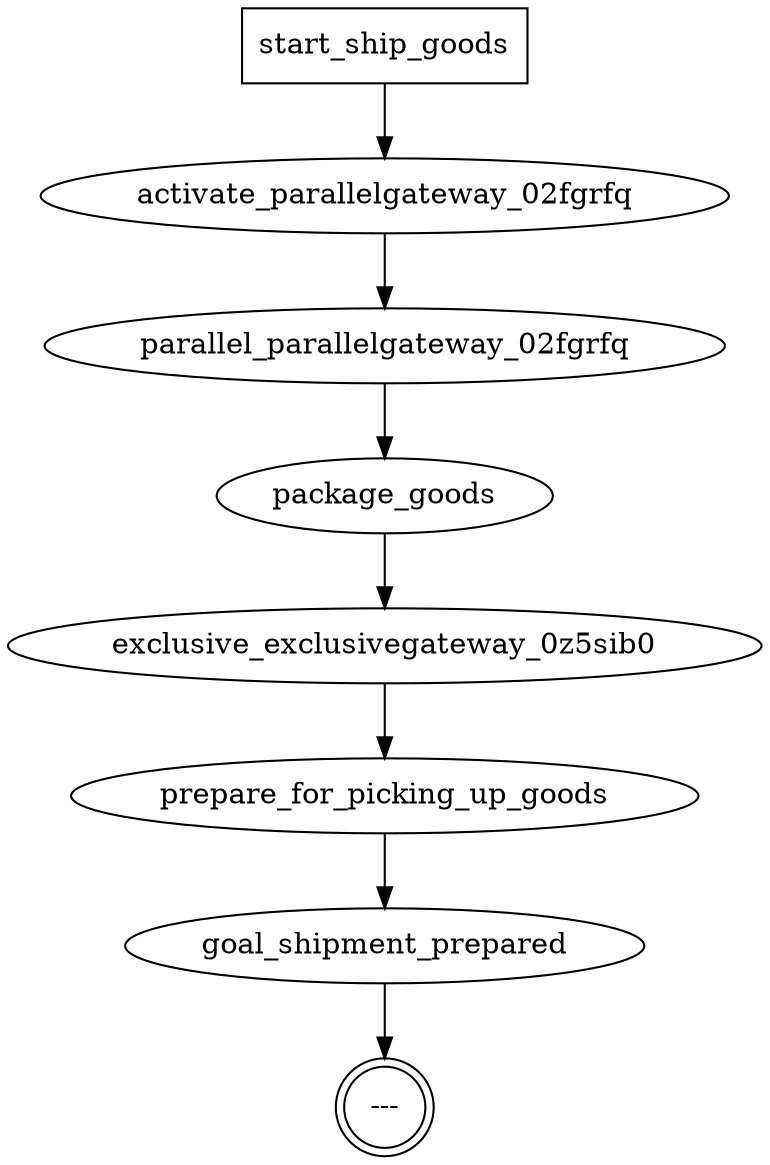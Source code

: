 digraph {
  0 [label="---", shape=doublecircle];
  1 [label="goal_shipment_prepared"];
  2 [label="prepare_for_picking_up_goods"];
  3 [label="exclusive_exclusivegateway_0z5sib0"];
  4 [label="package_goods"];
  5 [label="parallel_parallelgateway_02fgrfq"];
  6 [label="activate_parallelgateway_02fgrfq"];
  7 [label="start_ship_goods", shape=box];
  1 -> 0;
  2 -> 1;
  3 -> 2;
  4 -> 3;
  5 -> 4;
  6 -> 5;
  7 -> 6;
}
